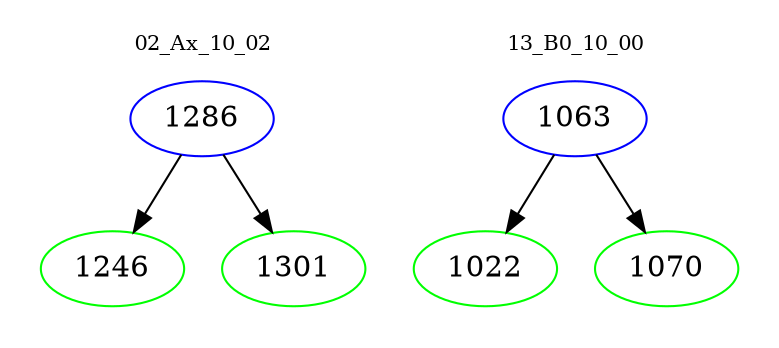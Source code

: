 digraph{
subgraph cluster_0 {
color = white
label = "02_Ax_10_02";
fontsize=10;
T0_1286 [label="1286", color="blue"]
T0_1286 -> T0_1246 [color="black"]
T0_1246 [label="1246", color="green"]
T0_1286 -> T0_1301 [color="black"]
T0_1301 [label="1301", color="green"]
}
subgraph cluster_1 {
color = white
label = "13_B0_10_00";
fontsize=10;
T1_1063 [label="1063", color="blue"]
T1_1063 -> T1_1022 [color="black"]
T1_1022 [label="1022", color="green"]
T1_1063 -> T1_1070 [color="black"]
T1_1070 [label="1070", color="green"]
}
}
